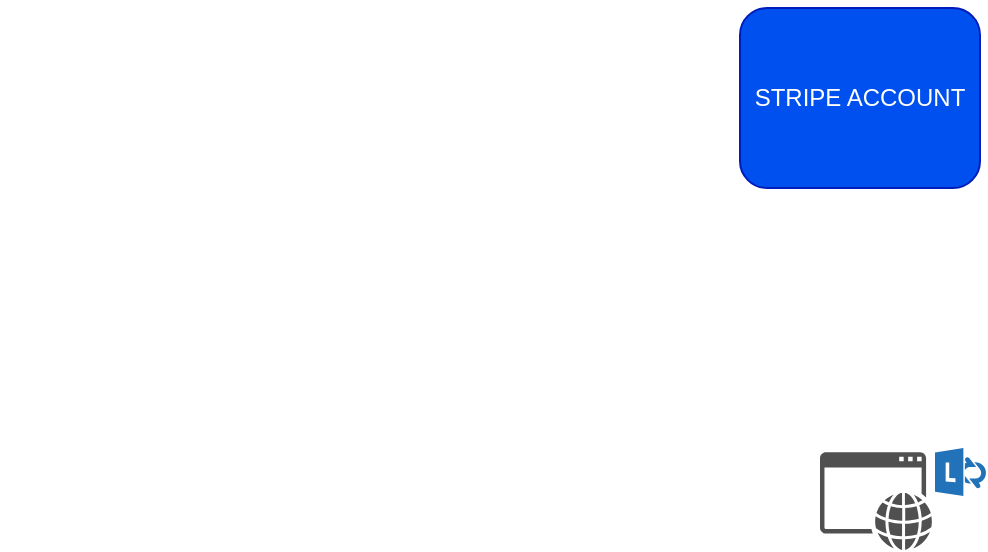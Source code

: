 <mxfile version="26.0.10">
  <diagram name="Page-1" id="ZfeTRj6KhZ61jOfrh0ln">
    <mxGraphModel dx="1235" dy="726" grid="1" gridSize="10" guides="1" tooltips="1" connect="1" arrows="1" fold="1" page="1" pageScale="1" pageWidth="1169" pageHeight="827" math="0" shadow="0">
      <root>
        <mxCell id="0" />
        <mxCell id="1" parent="0" />
        <mxCell id="kcWeRtJJE4qR69ZITuoe-2" value="STRIPE ACCOUNT" style="rounded=1;whiteSpace=wrap;html=1;fillColor=#0050ef;fontColor=#ffffff;strokeColor=#001DBC;" vertex="1" parent="1">
          <mxGeometry x="450" y="80" width="120" height="90" as="geometry" />
        </mxCell>
        <mxCell id="kcWeRtJJE4qR69ZITuoe-3" value="" style="shape=image;html=1;verticalAlign=top;verticalLabelPosition=bottom;labelBackgroundColor=#ffffff;imageAspect=0;aspect=fixed;image=https://cdn0.iconfinder.com/data/icons/credit-card-debit-card-payment-PNG/80/Visa-Electron-Curved.png" vertex="1" parent="1">
          <mxGeometry x="80" y="76" width="128" height="128" as="geometry" />
        </mxCell>
        <mxCell id="kcWeRtJJE4qR69ZITuoe-4" value="" style="shape=image;html=1;verticalAlign=top;verticalLabelPosition=bottom;labelBackgroundColor=#ffffff;imageAspect=0;aspect=fixed;image=https://cdn0.iconfinder.com/data/icons/phosphor-fill-vol-4/256/stripe-logo-fill-128.png" vertex="1" parent="1">
          <mxGeometry x="490" y="80" width="38" height="38" as="geometry" />
        </mxCell>
        <mxCell id="kcWeRtJJE4qR69ZITuoe-5" value="" style="sketch=0;pointerEvents=1;shadow=0;dashed=0;html=1;strokeColor=none;fillColor=#505050;labelPosition=center;verticalLabelPosition=bottom;verticalAlign=top;outlineConnect=0;align=center;shape=mxgraph.office.services.lync_web_app_client;" vertex="1" parent="1">
          <mxGeometry x="490" y="300" width="83" height="51" as="geometry" />
        </mxCell>
      </root>
    </mxGraphModel>
  </diagram>
</mxfile>
